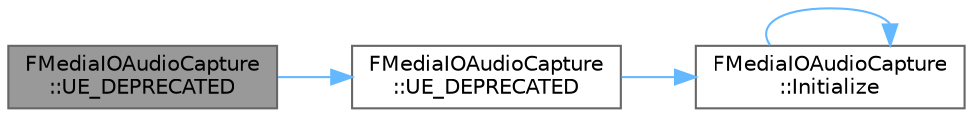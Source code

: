 digraph "FMediaIOAudioCapture::UE_DEPRECATED"
{
 // INTERACTIVE_SVG=YES
 // LATEX_PDF_SIZE
  bgcolor="transparent";
  edge [fontname=Helvetica,fontsize=10,labelfontname=Helvetica,labelfontsize=10];
  node [fontname=Helvetica,fontsize=10,shape=box,height=0.2,width=0.4];
  rankdir="LR";
  Node1 [id="Node000001",label="FMediaIOAudioCapture\l::UE_DEPRECATED",height=0.2,width=0.4,color="gray40", fillcolor="grey60", style="filled", fontcolor="black",tooltip=" "];
  Node1 -> Node2 [id="edge1_Node000001_Node000002",color="steelblue1",style="solid",tooltip=" "];
  Node2 [id="Node000002",label="FMediaIOAudioCapture\l::UE_DEPRECATED",height=0.2,width=0.4,color="grey40", fillcolor="white", style="filled",URL="$dd/d95/classFMediaIOAudioCapture.html#aa266915e009f7bf80a13b4f9d3c18898",tooltip=" "];
  Node2 -> Node3 [id="edge2_Node000002_Node000003",color="steelblue1",style="solid",tooltip=" "];
  Node3 [id="Node000003",label="FMediaIOAudioCapture\l::Initialize",height=0.2,width=0.4,color="grey40", fillcolor="white", style="filled",URL="$dd/d95/classFMediaIOAudioCapture.html#a51ca39cc682d98faaaf7d1d0df9555f6",tooltip="Initializes audio capture for the given audio device The audio capture delegate can't be changed post..."];
  Node3 -> Node3 [id="edge3_Node000003_Node000003",color="steelblue1",style="solid",tooltip=" "];
}
